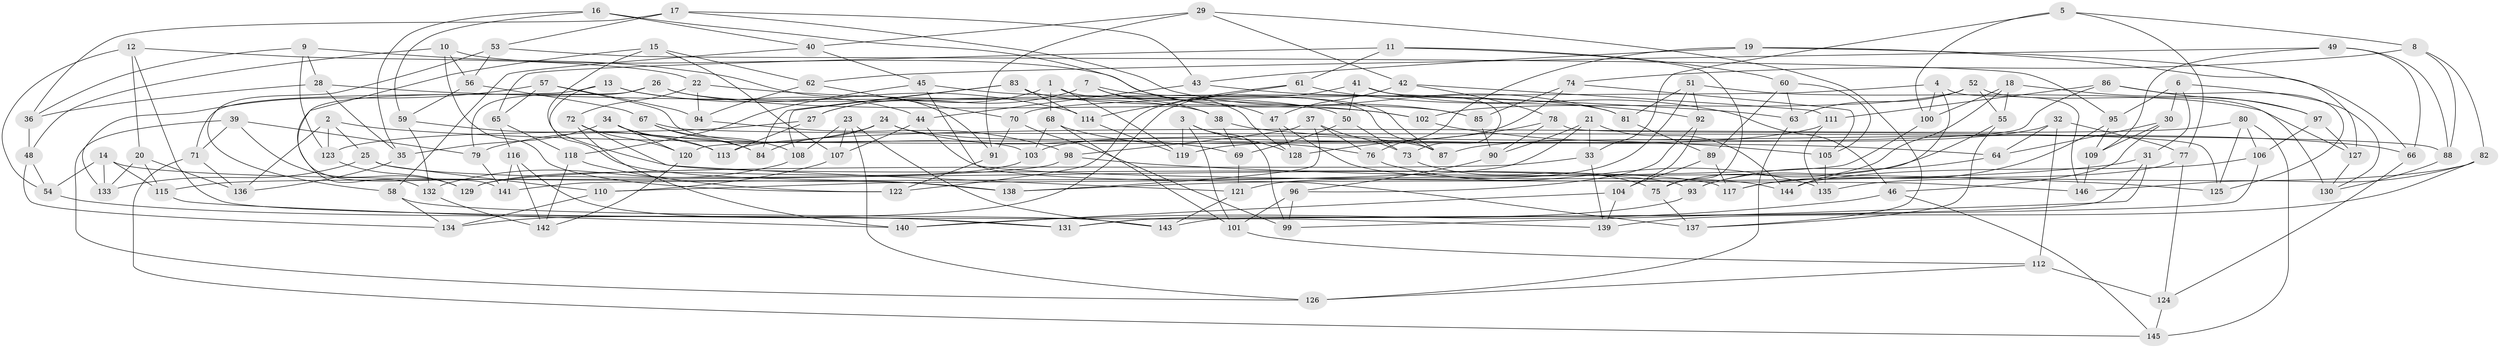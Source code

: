 // Generated by graph-tools (version 1.1) at 2025/56/03/09/25 04:56:44]
// undirected, 146 vertices, 292 edges
graph export_dot {
graph [start="1"]
  node [color=gray90,style=filled];
  1;
  2;
  3;
  4;
  5;
  6;
  7;
  8;
  9;
  10;
  11;
  12;
  13;
  14;
  15;
  16;
  17;
  18;
  19;
  20;
  21;
  22;
  23;
  24;
  25;
  26;
  27;
  28;
  29;
  30;
  31;
  32;
  33;
  34;
  35;
  36;
  37;
  38;
  39;
  40;
  41;
  42;
  43;
  44;
  45;
  46;
  47;
  48;
  49;
  50;
  51;
  52;
  53;
  54;
  55;
  56;
  57;
  58;
  59;
  60;
  61;
  62;
  63;
  64;
  65;
  66;
  67;
  68;
  69;
  70;
  71;
  72;
  73;
  74;
  75;
  76;
  77;
  78;
  79;
  80;
  81;
  82;
  83;
  84;
  85;
  86;
  87;
  88;
  89;
  90;
  91;
  92;
  93;
  94;
  95;
  96;
  97;
  98;
  99;
  100;
  101;
  102;
  103;
  104;
  105;
  106;
  107;
  108;
  109;
  110;
  111;
  112;
  113;
  114;
  115;
  116;
  117;
  118;
  119;
  120;
  121;
  122;
  123;
  124;
  125;
  126;
  127;
  128;
  129;
  130;
  131;
  132;
  133;
  134;
  135;
  136;
  137;
  138;
  139;
  140;
  141;
  142;
  143;
  144;
  145;
  146;
  1 -- 27;
  1 -- 119;
  1 -- 68;
  1 -- 87;
  2 -- 123;
  2 -- 64;
  2 -- 136;
  2 -- 25;
  3 -- 101;
  3 -- 99;
  3 -- 119;
  3 -- 128;
  4 -- 146;
  4 -- 70;
  4 -- 144;
  4 -- 100;
  5 -- 77;
  5 -- 100;
  5 -- 33;
  5 -- 8;
  6 -- 30;
  6 -- 95;
  6 -- 130;
  6 -- 31;
  7 -- 27;
  7 -- 128;
  7 -- 38;
  7 -- 87;
  8 -- 74;
  8 -- 88;
  8 -- 82;
  9 -- 36;
  9 -- 28;
  9 -- 91;
  9 -- 123;
  10 -- 122;
  10 -- 48;
  10 -- 85;
  10 -- 56;
  11 -- 65;
  11 -- 60;
  11 -- 61;
  11 -- 75;
  12 -- 20;
  12 -- 139;
  12 -- 22;
  12 -- 54;
  13 -- 114;
  13 -- 71;
  13 -- 138;
  13 -- 44;
  14 -- 133;
  14 -- 138;
  14 -- 54;
  14 -- 115;
  15 -- 93;
  15 -- 141;
  15 -- 107;
  15 -- 62;
  16 -- 47;
  16 -- 40;
  16 -- 35;
  16 -- 59;
  17 -- 81;
  17 -- 36;
  17 -- 43;
  17 -- 53;
  18 -- 55;
  18 -- 97;
  18 -- 75;
  18 -- 100;
  19 -- 76;
  19 -- 66;
  19 -- 43;
  19 -- 127;
  20 -- 133;
  20 -- 136;
  20 -- 115;
  21 -- 144;
  21 -- 110;
  21 -- 33;
  21 -- 90;
  22 -- 94;
  22 -- 102;
  22 -- 72;
  23 -- 143;
  23 -- 126;
  23 -- 107;
  23 -- 108;
  24 -- 84;
  24 -- 79;
  24 -- 69;
  24 -- 87;
  25 -- 117;
  25 -- 133;
  25 -- 110;
  26 -- 38;
  26 -- 132;
  26 -- 102;
  26 -- 79;
  27 -- 123;
  27 -- 113;
  28 -- 63;
  28 -- 36;
  28 -- 35;
  29 -- 42;
  29 -- 91;
  29 -- 137;
  29 -- 40;
  30 -- 46;
  30 -- 109;
  30 -- 64;
  31 -- 99;
  31 -- 138;
  31 -- 143;
  32 -- 87;
  32 -- 64;
  32 -- 112;
  32 -- 77;
  33 -- 129;
  33 -- 139;
  34 -- 35;
  34 -- 113;
  34 -- 120;
  34 -- 84;
  35 -- 136;
  36 -- 48;
  37 -- 73;
  37 -- 138;
  37 -- 76;
  37 -- 98;
  38 -- 66;
  38 -- 69;
  39 -- 126;
  39 -- 71;
  39 -- 129;
  39 -- 79;
  40 -- 45;
  40 -- 58;
  41 -- 73;
  41 -- 134;
  41 -- 46;
  41 -- 50;
  42 -- 47;
  42 -- 111;
  42 -- 78;
  43 -- 44;
  43 -- 81;
  44 -- 107;
  44 -- 146;
  45 -- 50;
  45 -- 118;
  45 -- 137;
  46 -- 140;
  46 -- 145;
  47 -- 128;
  47 -- 144;
  48 -- 54;
  48 -- 134;
  49 -- 66;
  49 -- 109;
  49 -- 88;
  49 -- 62;
  50 -- 73;
  50 -- 69;
  51 -- 92;
  51 -- 127;
  51 -- 81;
  51 -- 121;
  52 -- 130;
  52 -- 63;
  52 -- 102;
  52 -- 55;
  53 -- 95;
  53 -- 58;
  53 -- 56;
  54 -- 131;
  55 -- 137;
  55 -- 93;
  56 -- 67;
  56 -- 59;
  57 -- 65;
  57 -- 94;
  57 -- 103;
  57 -- 133;
  58 -- 143;
  58 -- 134;
  59 -- 132;
  59 -- 113;
  60 -- 105;
  60 -- 89;
  60 -- 63;
  61 -- 122;
  61 -- 114;
  61 -- 92;
  62 -- 70;
  62 -- 94;
  63 -- 126;
  64 -- 93;
  65 -- 116;
  65 -- 118;
  66 -- 124;
  67 -- 84;
  67 -- 108;
  67 -- 88;
  68 -- 76;
  68 -- 103;
  68 -- 101;
  69 -- 121;
  70 -- 99;
  70 -- 91;
  71 -- 145;
  71 -- 136;
  72 -- 120;
  72 -- 140;
  72 -- 121;
  73 -- 75;
  74 -- 103;
  74 -- 105;
  74 -- 85;
  75 -- 137;
  76 -- 135;
  77 -- 117;
  77 -- 124;
  78 -- 125;
  78 -- 128;
  78 -- 90;
  79 -- 141;
  80 -- 113;
  80 -- 145;
  80 -- 106;
  80 -- 125;
  81 -- 89;
  82 -- 146;
  82 -- 135;
  82 -- 139;
  83 -- 114;
  83 -- 108;
  83 -- 85;
  83 -- 84;
  85 -- 90;
  86 -- 111;
  86 -- 97;
  86 -- 125;
  86 -- 120;
  88 -- 130;
  89 -- 104;
  89 -- 117;
  90 -- 96;
  91 -- 122;
  92 -- 96;
  92 -- 104;
  93 -- 131;
  94 -- 98;
  95 -- 109;
  95 -- 117;
  96 -- 99;
  96 -- 101;
  97 -- 106;
  97 -- 127;
  98 -- 125;
  98 -- 115;
  100 -- 141;
  101 -- 112;
  102 -- 105;
  103 -- 129;
  104 -- 140;
  104 -- 139;
  105 -- 135;
  106 -- 144;
  106 -- 131;
  107 -- 110;
  108 -- 132;
  109 -- 146;
  110 -- 134;
  111 -- 119;
  111 -- 135;
  112 -- 126;
  112 -- 124;
  114 -- 119;
  115 -- 140;
  116 -- 142;
  116 -- 141;
  116 -- 131;
  118 -- 122;
  118 -- 142;
  120 -- 142;
  121 -- 143;
  123 -- 129;
  124 -- 145;
  127 -- 130;
  132 -- 142;
}
